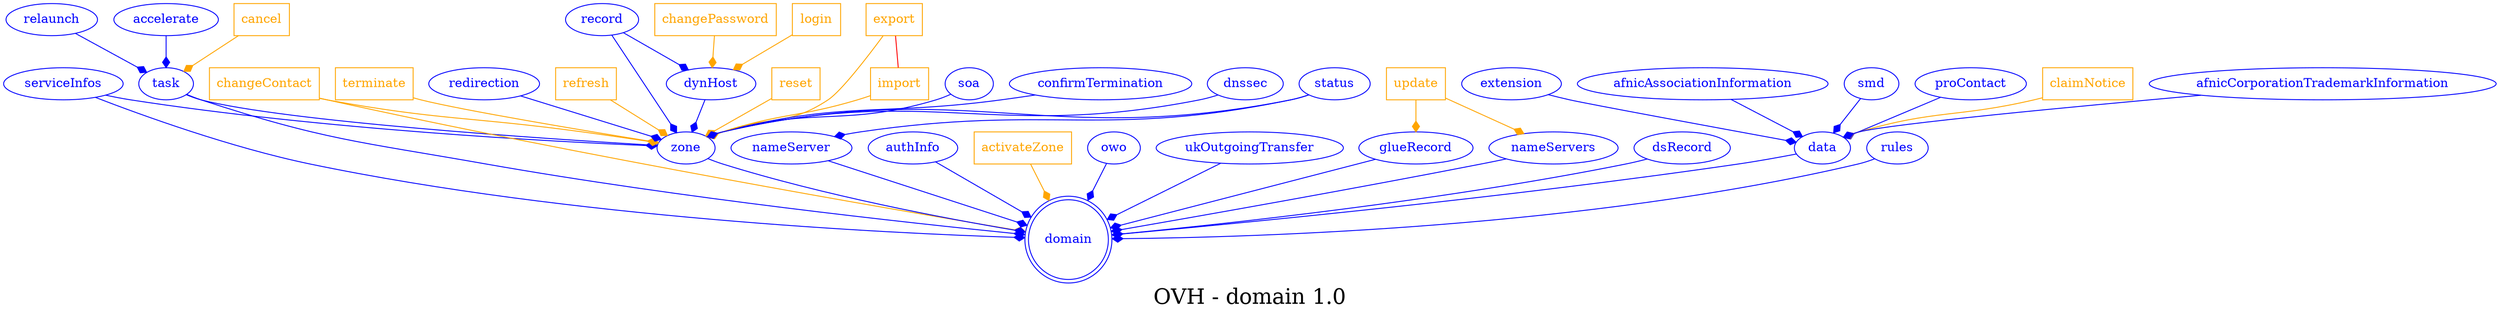 digraph LexiconGraph {
graph[label="OVH - domain 1.0", fontsize=24]
splines=true
"domain" [color=blue, fontcolor=blue, shape=doublecircle]
"serviceInfos" -> "domain" [color=blue, fontcolor=blue, arrowhead=diamond, arrowtail=none]
"serviceInfos" [color=blue, fontcolor=blue, shape=ellipse]
"authInfo" -> "domain" [color=blue, fontcolor=blue, arrowhead=diamond, arrowtail=none]
"authInfo" [color=blue, fontcolor=blue, shape=ellipse]
"activateZone" [color=orange, fontcolor=orange, shape=box]
"activateZone" -> "domain" [color=orange, fontcolor=orange, arrowhead=diamond, arrowtail=none]
"task" -> "domain" [color=blue, fontcolor=blue, arrowhead=diamond, arrowtail=none]
"task" [color=blue, fontcolor=blue, shape=ellipse]
"relaunch" -> "task" [color=blue, fontcolor=blue, arrowhead=diamond, arrowtail=none]
"relaunch" [color=blue, fontcolor=blue, shape=ellipse]
"accelerate" -> "task" [color=blue, fontcolor=blue, arrowhead=diamond, arrowtail=none]
"accelerate" [color=blue, fontcolor=blue, shape=ellipse]
"cancel" [color=orange, fontcolor=orange, shape=box]
"cancel" -> "task" [color=orange, fontcolor=orange, arrowhead=diamond, arrowtail=none]
"owo" -> "domain" [color=blue, fontcolor=blue, arrowhead=diamond, arrowtail=none]
"owo" [color=blue, fontcolor=blue, shape=ellipse]
"changeContact" [color=orange, fontcolor=orange, shape=box]
"changeContact" -> "domain" [color=orange, fontcolor=orange, arrowhead=diamond, arrowtail=none]
"ukOutgoingTransfer" -> "domain" [color=blue, fontcolor=blue, arrowhead=diamond, arrowtail=none]
"ukOutgoingTransfer" [color=blue, fontcolor=blue, shape=ellipse]
"glueRecord" -> "domain" [color=blue, fontcolor=blue, arrowhead=diamond, arrowtail=none]
"glueRecord" [color=blue, fontcolor=blue, shape=ellipse]
"update" [color=orange, fontcolor=orange, shape=box]
"update" -> "glueRecord" [color=orange, fontcolor=orange, arrowhead=diamond, arrowtail=none]
"dsRecord" -> "domain" [color=blue, fontcolor=blue, arrowhead=diamond, arrowtail=none]
"dsRecord" [color=blue, fontcolor=blue, shape=ellipse]
"nameServers" -> "domain" [color=blue, fontcolor=blue, arrowhead=diamond, arrowtail=none]
"nameServers" [color=blue, fontcolor=blue, shape=ellipse]
"update" -> "nameServers" [color=orange, fontcolor=orange, arrowhead=diamond, arrowtail=none]
"nameServer" -> "domain" [color=blue, fontcolor=blue, arrowhead=diamond, arrowtail=none]
"nameServer" [color=blue, fontcolor=blue, shape=ellipse]
"status" -> "nameServer" [color=blue, fontcolor=blue, arrowhead=diamond, arrowtail=none]
"status" [color=blue, fontcolor=blue, shape=ellipse]
"zone" -> "domain" [color=blue, fontcolor=blue, arrowhead=diamond, arrowtail=none]
"zone" [color=blue, fontcolor=blue, shape=ellipse]
"serviceInfos" -> "zone" [color=blue, fontcolor=blue, arrowhead=diamond, arrowtail=none]
"status" -> "zone" [color=blue, fontcolor=blue, arrowhead=diamond, arrowtail=none]
"terminate" [color=orange, fontcolor=orange, shape=box]
"terminate" -> "zone" [color=orange, fontcolor=orange, arrowhead=diamond, arrowtail=none]
"redirection" -> "zone" [color=blue, fontcolor=blue, arrowhead=diamond, arrowtail=none]
"redirection" [color=blue, fontcolor=blue, shape=ellipse]
"changeContact" -> "zone" [color=orange, fontcolor=orange, arrowhead=diamond, arrowtail=none]
"refresh" [color=orange, fontcolor=orange, shape=box]
"refresh" -> "zone" [color=orange, fontcolor=orange, arrowhead=diamond, arrowtail=none]
"record" -> "zone" [color=blue, fontcolor=blue, arrowhead=diamond, arrowtail=none]
"record" [color=blue, fontcolor=blue, shape=ellipse]
"reset" [color=orange, fontcolor=orange, shape=box]
"reset" -> "zone" [color=orange, fontcolor=orange, arrowhead=diamond, arrowtail=none]
"export" [color=orange, fontcolor=orange, shape=box]
"export" -> "zone" [color=orange, fontcolor=orange, arrowhead=diamond, arrowtail=none]
"soa" -> "zone" [color=blue, fontcolor=blue, arrowhead=diamond, arrowtail=none]
"soa" [color=blue, fontcolor=blue, shape=ellipse]
"task" -> "zone" [color=blue, fontcolor=blue, arrowhead=diamond, arrowtail=none]
"confirmTermination" -> "zone" [color=blue, fontcolor=blue, arrowhead=diamond, arrowtail=none]
"confirmTermination" [color=blue, fontcolor=blue, shape=ellipse]
"import" [color=orange, fontcolor=orange, shape=box]
"import" -> "zone" [color=orange, fontcolor=orange, arrowhead=diamond, arrowtail=none]
"export" -> "import" [color=red, fontcolor=red, arrowhead=none, arrowtail=none]
"dynHost" -> "zone" [color=blue, fontcolor=blue, arrowhead=diamond, arrowtail=none]
"dynHost" [color=blue, fontcolor=blue, shape=ellipse]
"record" -> "dynHost" [color=blue, fontcolor=blue, arrowhead=diamond, arrowtail=none]
"login" [color=orange, fontcolor=orange, shape=box]
"login" -> "dynHost" [color=orange, fontcolor=orange, arrowhead=diamond, arrowtail=none]
"changePassword" [color=orange, fontcolor=orange, shape=box]
"changePassword" -> "dynHost" [color=orange, fontcolor=orange, arrowhead=diamond, arrowtail=none]
"dnssec" -> "zone" [color=blue, fontcolor=blue, arrowhead=diamond, arrowtail=none]
"dnssec" [color=blue, fontcolor=blue, shape=ellipse]
"data" -> "domain" [color=blue, fontcolor=blue, arrowhead=diamond, arrowtail=none]
"data" [color=blue, fontcolor=blue, shape=ellipse]
"extension" -> "data" [color=blue, fontcolor=blue, arrowhead=diamond, arrowtail=none]
"extension" [color=blue, fontcolor=blue, shape=ellipse]
"afnicAssociationInformation" -> "data" [color=blue, fontcolor=blue, arrowhead=diamond, arrowtail=none]
"afnicAssociationInformation" [color=blue, fontcolor=blue, shape=ellipse]
"smd" -> "data" [color=blue, fontcolor=blue, arrowhead=diamond, arrowtail=none]
"smd" [color=blue, fontcolor=blue, shape=ellipse]
"proContact" -> "data" [color=blue, fontcolor=blue, arrowhead=diamond, arrowtail=none]
"proContact" [color=blue, fontcolor=blue, shape=ellipse]
"claimNotice" [color=orange, fontcolor=orange, shape=box]
"claimNotice" -> "data" [color=orange, fontcolor=orange, arrowhead=diamond, arrowtail=none]
"afnicCorporationTrademarkInformation" -> "data" [color=blue, fontcolor=blue, arrowhead=diamond, arrowtail=none]
"afnicCorporationTrademarkInformation" [color=blue, fontcolor=blue, shape=ellipse]
"rules" -> "domain" [color=blue, fontcolor=blue, arrowhead=diamond, arrowtail=none]
"rules" [color=blue, fontcolor=blue, shape=ellipse]
}
